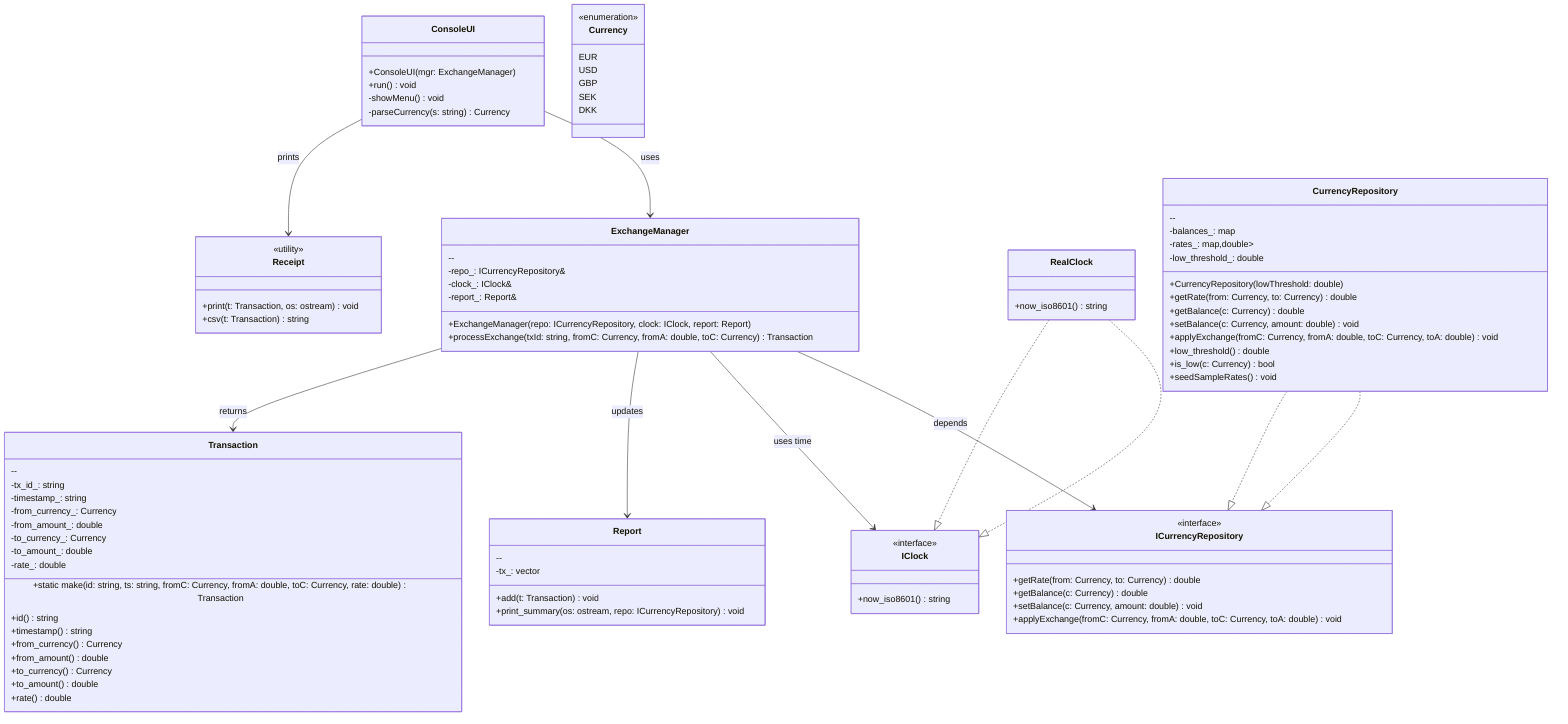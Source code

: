 %% UML.mmd — Currency Exchange System (Release 2)
%% Valid Mermaid class diagram (no package syntax)

classDiagram
direction TB

%% ==== UI Layer ====
class ConsoleUI {
  +ConsoleUI(mgr: ExchangeManager)
  +run() void
  -showMenu() void
  -parseCurrency(s: string) Currency
}

class Receipt {
  <<utility>>
  +print(t: Transaction, os: ostream) void
  +csv(t: Transaction) string
}

%% ==== Logic Layer ====
class ExchangeManager {
  +ExchangeManager(repo: ICurrencyRepository, clock: IClock, report: Report)
  +processExchange(txId: string, fromC: Currency, fromA: double, toC: Currency) Transaction
  --
  -repo_: ICurrencyRepository&
  -clock_: IClock&
  -report_: Report&
}

class IClock {
  <<interface>>
  +now_iso8601() string
}

class RealClock {
  +now_iso8601() string
}
RealClock ..|> IClock

%% ==== Data Layer ====
class ICurrencyRepository {
  <<interface>>
  +getRate(from: Currency, to: Currency) double
  +getBalance(c: Currency) double
  +setBalance(c: Currency, amount: double) void
  +applyExchange(fromC: Currency, fromA: double, toC: Currency, toA: double) void
}

class CurrencyRepository {
  +CurrencyRepository(lowThreshold: double)
  +getRate(from: Currency, to: Currency) double
  +getBalance(c: Currency) double
  +setBalance(c: Currency, amount: double) void
  +applyExchange(fromC: Currency, fromA: double, toC: Currency, toA: double) void
  +low_threshold() double
  +is_low(c: Currency) bool
  +seedSampleRates() void
  --
  -balances_: map<Currency,double>
  -rates_: map<pair<Currency,Currency>,double>
  -low_threshold_: double
}
CurrencyRepository ..|> ICurrencyRepository

%% ==== DTOs / Domain ====
class Transaction {
  +static make(id: string, ts: string, fromC: Currency, fromA: double, toC: Currency, rate: double) Transaction
  +id() string
  +timestamp() string
  +from_currency() Currency
  +from_amount() double
  +to_currency() Currency
  +to_amount() double
  +rate() double
  --
  -tx_id_: string
  -timestamp_: string
  -from_currency_: Currency
  -from_amount_: double
  -to_currency_: Currency
  -to_amount_: double
  -rate_: double
}

class Report {
  +add(t: Transaction) void
  +print_summary(os: ostream, repo: ICurrencyRepository) void
  --
  -tx_: vector<Transaction>
}

class Currency {
  <<enumeration>>
  EUR
  USD
  GBP
  SEK
  DKK
}

%% ==== Relationships ====
ConsoleUI --> ExchangeManager : uses
ConsoleUI --> Receipt : prints
ExchangeManager --> ICurrencyRepository : depends
ExchangeManager --> IClock : uses time
ExchangeManager --> Report : updates
ExchangeManager --> Transaction : returns
CurrencyRepository ..|> ICurrencyRepository
RealClock ..|> IClock
